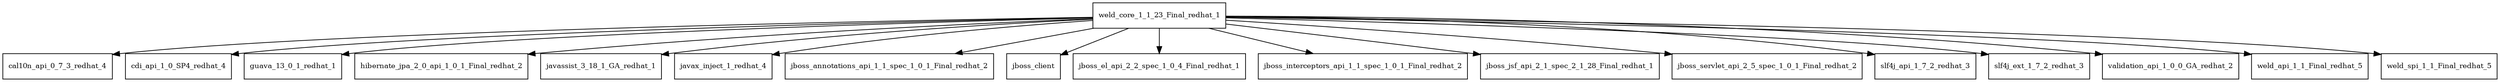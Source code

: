 digraph weld_core_1_1_23_Final_redhat_1_dependencies {
  node [shape = box, fontsize=10.0];
  weld_core_1_1_23_Final_redhat_1 -> cal10n_api_0_7_3_redhat_4;
  weld_core_1_1_23_Final_redhat_1 -> cdi_api_1_0_SP4_redhat_4;
  weld_core_1_1_23_Final_redhat_1 -> guava_13_0_1_redhat_1;
  weld_core_1_1_23_Final_redhat_1 -> hibernate_jpa_2_0_api_1_0_1_Final_redhat_2;
  weld_core_1_1_23_Final_redhat_1 -> javassist_3_18_1_GA_redhat_1;
  weld_core_1_1_23_Final_redhat_1 -> javax_inject_1_redhat_4;
  weld_core_1_1_23_Final_redhat_1 -> jboss_annotations_api_1_1_spec_1_0_1_Final_redhat_2;
  weld_core_1_1_23_Final_redhat_1 -> jboss_client;
  weld_core_1_1_23_Final_redhat_1 -> jboss_el_api_2_2_spec_1_0_4_Final_redhat_1;
  weld_core_1_1_23_Final_redhat_1 -> jboss_interceptors_api_1_1_spec_1_0_1_Final_redhat_2;
  weld_core_1_1_23_Final_redhat_1 -> jboss_jsf_api_2_1_spec_2_1_28_Final_redhat_1;
  weld_core_1_1_23_Final_redhat_1 -> jboss_servlet_api_2_5_spec_1_0_1_Final_redhat_2;
  weld_core_1_1_23_Final_redhat_1 -> slf4j_api_1_7_2_redhat_3;
  weld_core_1_1_23_Final_redhat_1 -> slf4j_ext_1_7_2_redhat_3;
  weld_core_1_1_23_Final_redhat_1 -> validation_api_1_0_0_GA_redhat_2;
  weld_core_1_1_23_Final_redhat_1 -> weld_api_1_1_Final_redhat_5;
  weld_core_1_1_23_Final_redhat_1 -> weld_spi_1_1_Final_redhat_5;
}
